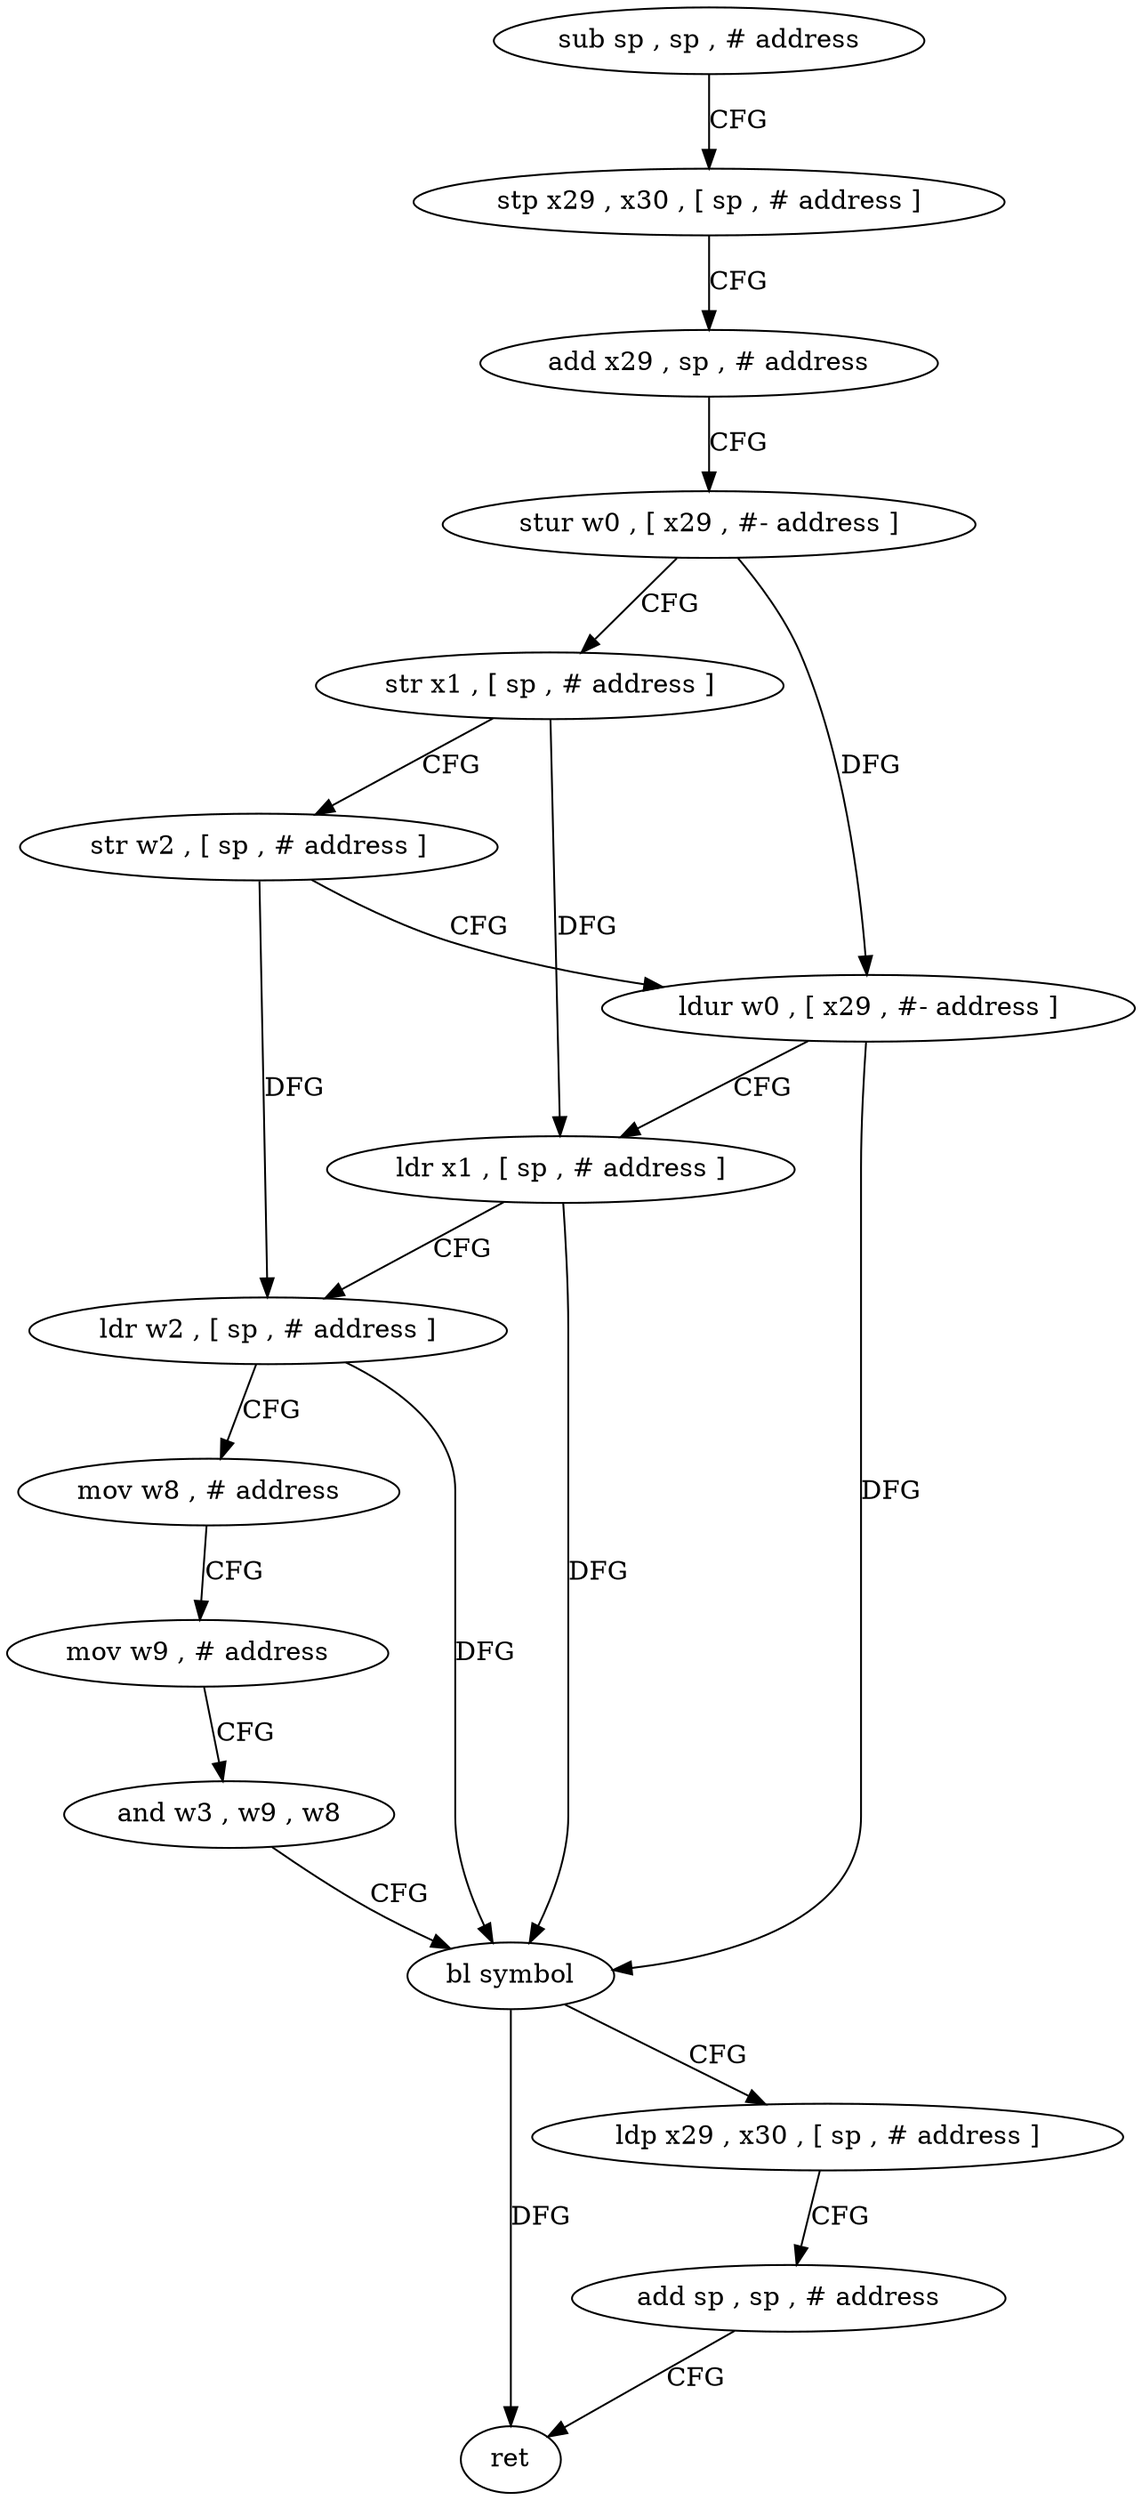 digraph "func" {
"4251588" [label = "sub sp , sp , # address" ]
"4251592" [label = "stp x29 , x30 , [ sp , # address ]" ]
"4251596" [label = "add x29 , sp , # address" ]
"4251600" [label = "stur w0 , [ x29 , #- address ]" ]
"4251604" [label = "str x1 , [ sp , # address ]" ]
"4251608" [label = "str w2 , [ sp , # address ]" ]
"4251612" [label = "ldur w0 , [ x29 , #- address ]" ]
"4251616" [label = "ldr x1 , [ sp , # address ]" ]
"4251620" [label = "ldr w2 , [ sp , # address ]" ]
"4251624" [label = "mov w8 , # address" ]
"4251628" [label = "mov w9 , # address" ]
"4251632" [label = "and w3 , w9 , w8" ]
"4251636" [label = "bl symbol" ]
"4251640" [label = "ldp x29 , x30 , [ sp , # address ]" ]
"4251644" [label = "add sp , sp , # address" ]
"4251648" [label = "ret" ]
"4251588" -> "4251592" [ label = "CFG" ]
"4251592" -> "4251596" [ label = "CFG" ]
"4251596" -> "4251600" [ label = "CFG" ]
"4251600" -> "4251604" [ label = "CFG" ]
"4251600" -> "4251612" [ label = "DFG" ]
"4251604" -> "4251608" [ label = "CFG" ]
"4251604" -> "4251616" [ label = "DFG" ]
"4251608" -> "4251612" [ label = "CFG" ]
"4251608" -> "4251620" [ label = "DFG" ]
"4251612" -> "4251616" [ label = "CFG" ]
"4251612" -> "4251636" [ label = "DFG" ]
"4251616" -> "4251620" [ label = "CFG" ]
"4251616" -> "4251636" [ label = "DFG" ]
"4251620" -> "4251624" [ label = "CFG" ]
"4251620" -> "4251636" [ label = "DFG" ]
"4251624" -> "4251628" [ label = "CFG" ]
"4251628" -> "4251632" [ label = "CFG" ]
"4251632" -> "4251636" [ label = "CFG" ]
"4251636" -> "4251640" [ label = "CFG" ]
"4251636" -> "4251648" [ label = "DFG" ]
"4251640" -> "4251644" [ label = "CFG" ]
"4251644" -> "4251648" [ label = "CFG" ]
}
